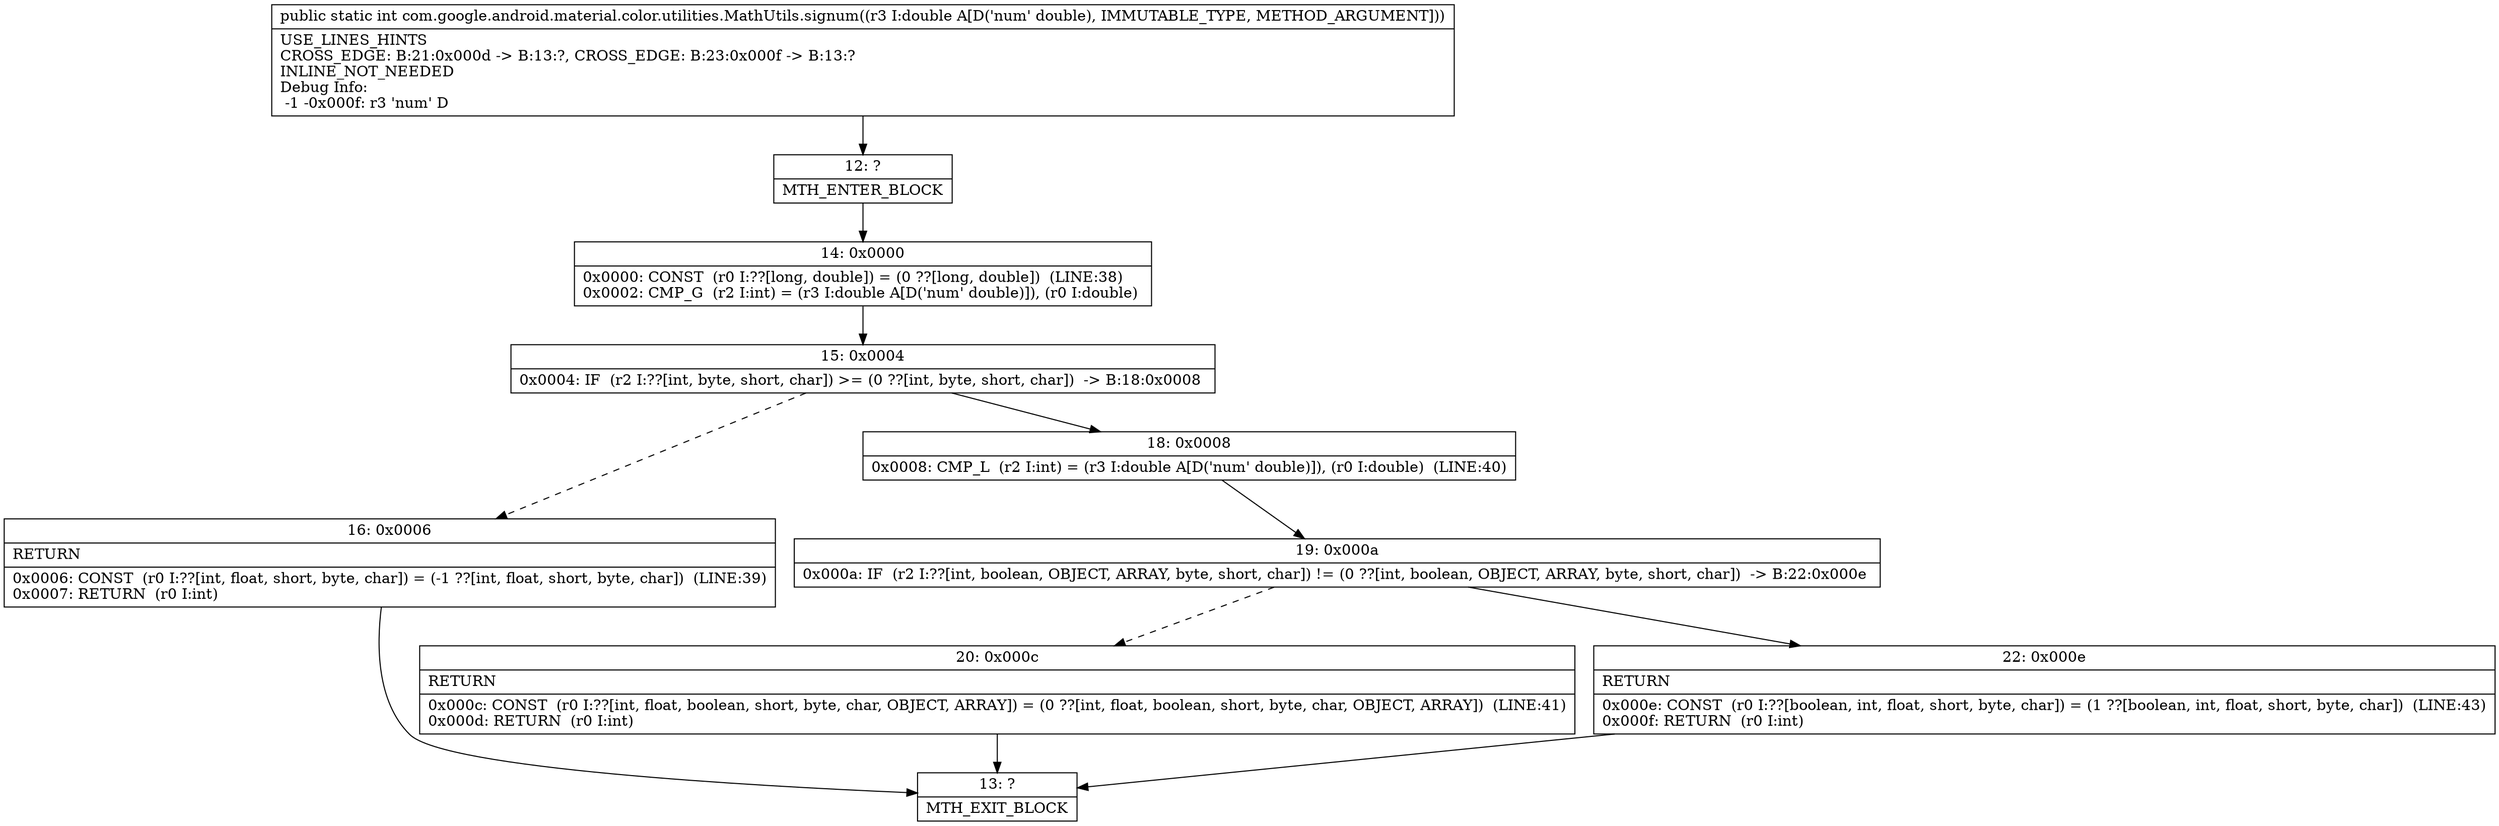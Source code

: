digraph "CFG forcom.google.android.material.color.utilities.MathUtils.signum(D)I" {
Node_12 [shape=record,label="{12\:\ ?|MTH_ENTER_BLOCK\l}"];
Node_14 [shape=record,label="{14\:\ 0x0000|0x0000: CONST  (r0 I:??[long, double]) = (0 ??[long, double])  (LINE:38)\l0x0002: CMP_G  (r2 I:int) = (r3 I:double A[D('num' double)]), (r0 I:double) \l}"];
Node_15 [shape=record,label="{15\:\ 0x0004|0x0004: IF  (r2 I:??[int, byte, short, char]) \>= (0 ??[int, byte, short, char])  \-\> B:18:0x0008 \l}"];
Node_16 [shape=record,label="{16\:\ 0x0006|RETURN\l|0x0006: CONST  (r0 I:??[int, float, short, byte, char]) = (\-1 ??[int, float, short, byte, char])  (LINE:39)\l0x0007: RETURN  (r0 I:int) \l}"];
Node_13 [shape=record,label="{13\:\ ?|MTH_EXIT_BLOCK\l}"];
Node_18 [shape=record,label="{18\:\ 0x0008|0x0008: CMP_L  (r2 I:int) = (r3 I:double A[D('num' double)]), (r0 I:double)  (LINE:40)\l}"];
Node_19 [shape=record,label="{19\:\ 0x000a|0x000a: IF  (r2 I:??[int, boolean, OBJECT, ARRAY, byte, short, char]) != (0 ??[int, boolean, OBJECT, ARRAY, byte, short, char])  \-\> B:22:0x000e \l}"];
Node_20 [shape=record,label="{20\:\ 0x000c|RETURN\l|0x000c: CONST  (r0 I:??[int, float, boolean, short, byte, char, OBJECT, ARRAY]) = (0 ??[int, float, boolean, short, byte, char, OBJECT, ARRAY])  (LINE:41)\l0x000d: RETURN  (r0 I:int) \l}"];
Node_22 [shape=record,label="{22\:\ 0x000e|RETURN\l|0x000e: CONST  (r0 I:??[boolean, int, float, short, byte, char]) = (1 ??[boolean, int, float, short, byte, char])  (LINE:43)\l0x000f: RETURN  (r0 I:int) \l}"];
MethodNode[shape=record,label="{public static int com.google.android.material.color.utilities.MathUtils.signum((r3 I:double A[D('num' double), IMMUTABLE_TYPE, METHOD_ARGUMENT]))  | USE_LINES_HINTS\lCROSS_EDGE: B:21:0x000d \-\> B:13:?, CROSS_EDGE: B:23:0x000f \-\> B:13:?\lINLINE_NOT_NEEDED\lDebug Info:\l  \-1 \-0x000f: r3 'num' D\l}"];
MethodNode -> Node_12;Node_12 -> Node_14;
Node_14 -> Node_15;
Node_15 -> Node_16[style=dashed];
Node_15 -> Node_18;
Node_16 -> Node_13;
Node_18 -> Node_19;
Node_19 -> Node_20[style=dashed];
Node_19 -> Node_22;
Node_20 -> Node_13;
Node_22 -> Node_13;
}

